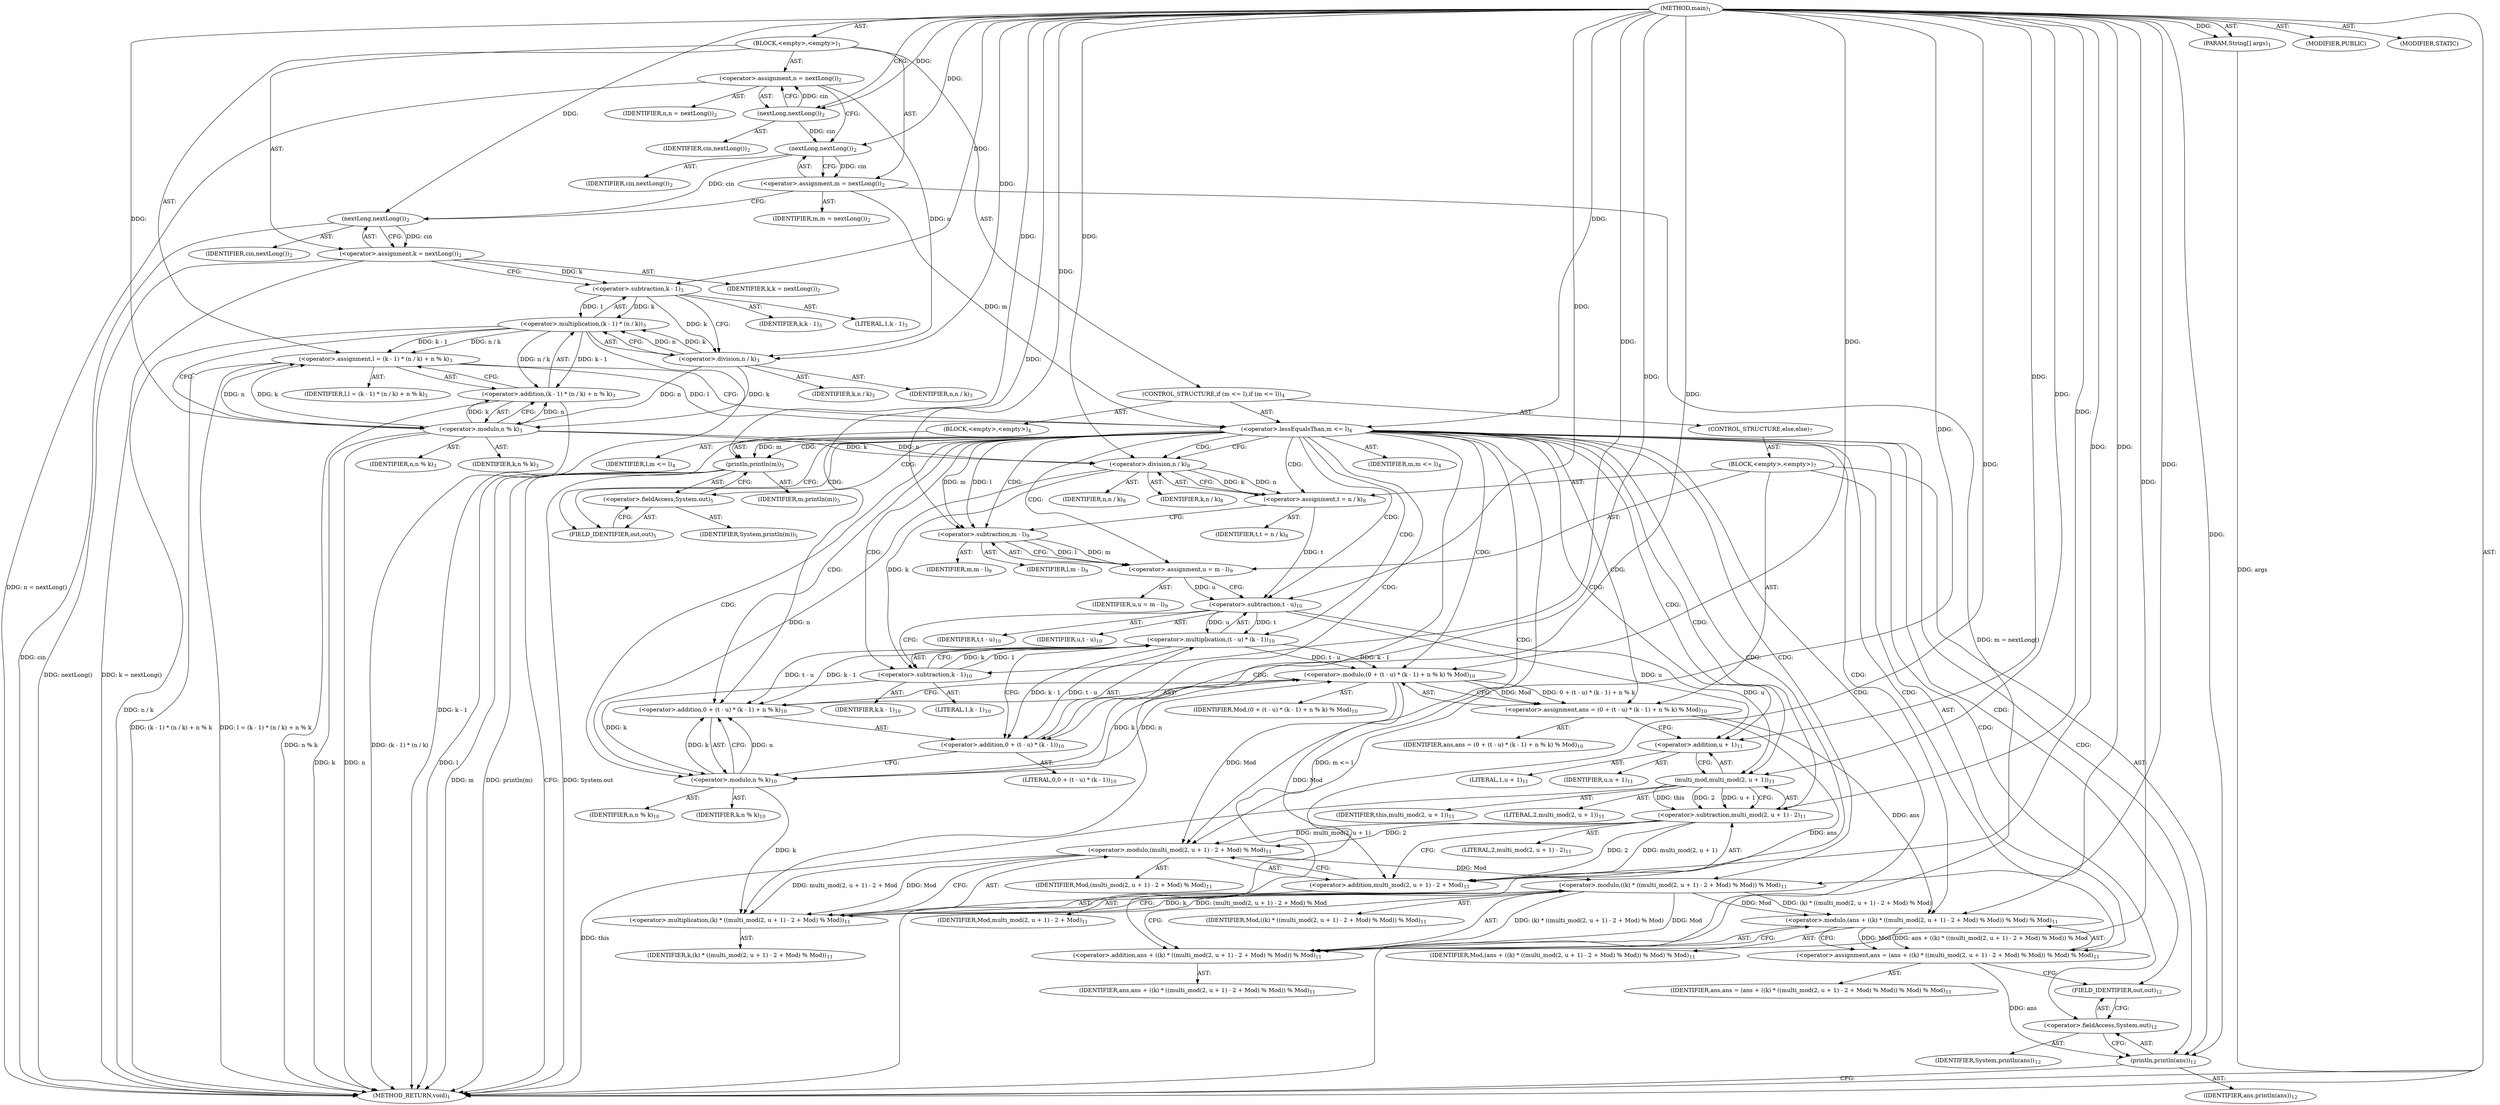 digraph "main" {  
"17" [label = <(METHOD,main)<SUB>1</SUB>> ]
"18" [label = <(PARAM,String[] args)<SUB>1</SUB>> ]
"19" [label = <(BLOCK,&lt;empty&gt;,&lt;empty&gt;)<SUB>1</SUB>> ]
"20" [label = <(&lt;operator&gt;.assignment,n = nextLong())<SUB>2</SUB>> ]
"21" [label = <(IDENTIFIER,n,n = nextLong())<SUB>2</SUB>> ]
"22" [label = <(nextLong,nextLong())<SUB>2</SUB>> ]
"23" [label = <(IDENTIFIER,cin,nextLong())<SUB>2</SUB>> ]
"24" [label = <(&lt;operator&gt;.assignment,m = nextLong())<SUB>2</SUB>> ]
"25" [label = <(IDENTIFIER,m,m = nextLong())<SUB>2</SUB>> ]
"26" [label = <(nextLong,nextLong())<SUB>2</SUB>> ]
"27" [label = <(IDENTIFIER,cin,nextLong())<SUB>2</SUB>> ]
"28" [label = <(&lt;operator&gt;.assignment,k = nextLong())<SUB>2</SUB>> ]
"29" [label = <(IDENTIFIER,k,k = nextLong())<SUB>2</SUB>> ]
"30" [label = <(nextLong,nextLong())<SUB>2</SUB>> ]
"31" [label = <(IDENTIFIER,cin,nextLong())<SUB>2</SUB>> ]
"32" [label = <(&lt;operator&gt;.assignment,l = (k - 1) * (n / k) + n % k)<SUB>3</SUB>> ]
"33" [label = <(IDENTIFIER,l,l = (k - 1) * (n / k) + n % k)<SUB>3</SUB>> ]
"34" [label = <(&lt;operator&gt;.addition,(k - 1) * (n / k) + n % k)<SUB>3</SUB>> ]
"35" [label = <(&lt;operator&gt;.multiplication,(k - 1) * (n / k))<SUB>3</SUB>> ]
"36" [label = <(&lt;operator&gt;.subtraction,k - 1)<SUB>3</SUB>> ]
"37" [label = <(IDENTIFIER,k,k - 1)<SUB>3</SUB>> ]
"38" [label = <(LITERAL,1,k - 1)<SUB>3</SUB>> ]
"39" [label = <(&lt;operator&gt;.division,n / k)<SUB>3</SUB>> ]
"40" [label = <(IDENTIFIER,n,n / k)<SUB>3</SUB>> ]
"41" [label = <(IDENTIFIER,k,n / k)<SUB>3</SUB>> ]
"42" [label = <(&lt;operator&gt;.modulo,n % k)<SUB>3</SUB>> ]
"43" [label = <(IDENTIFIER,n,n % k)<SUB>3</SUB>> ]
"44" [label = <(IDENTIFIER,k,n % k)<SUB>3</SUB>> ]
"45" [label = <(CONTROL_STRUCTURE,if (m &lt;= l),if (m &lt;= l))<SUB>4</SUB>> ]
"46" [label = <(&lt;operator&gt;.lessEqualsThan,m &lt;= l)<SUB>4</SUB>> ]
"47" [label = <(IDENTIFIER,m,m &lt;= l)<SUB>4</SUB>> ]
"48" [label = <(IDENTIFIER,l,m &lt;= l)<SUB>4</SUB>> ]
"49" [label = <(BLOCK,&lt;empty&gt;,&lt;empty&gt;)<SUB>4</SUB>> ]
"50" [label = <(println,println(m))<SUB>5</SUB>> ]
"51" [label = <(&lt;operator&gt;.fieldAccess,System.out)<SUB>5</SUB>> ]
"52" [label = <(IDENTIFIER,System,println(m))<SUB>5</SUB>> ]
"53" [label = <(FIELD_IDENTIFIER,out,out)<SUB>5</SUB>> ]
"54" [label = <(IDENTIFIER,m,println(m))<SUB>5</SUB>> ]
"55" [label = <(CONTROL_STRUCTURE,else,else)<SUB>7</SUB>> ]
"56" [label = <(BLOCK,&lt;empty&gt;,&lt;empty&gt;)<SUB>7</SUB>> ]
"57" [label = <(&lt;operator&gt;.assignment,t = n / k)<SUB>8</SUB>> ]
"58" [label = <(IDENTIFIER,t,t = n / k)<SUB>8</SUB>> ]
"59" [label = <(&lt;operator&gt;.division,n / k)<SUB>8</SUB>> ]
"60" [label = <(IDENTIFIER,n,n / k)<SUB>8</SUB>> ]
"61" [label = <(IDENTIFIER,k,n / k)<SUB>8</SUB>> ]
"62" [label = <(&lt;operator&gt;.assignment,u = m - l)<SUB>9</SUB>> ]
"63" [label = <(IDENTIFIER,u,u = m - l)<SUB>9</SUB>> ]
"64" [label = <(&lt;operator&gt;.subtraction,m - l)<SUB>9</SUB>> ]
"65" [label = <(IDENTIFIER,m,m - l)<SUB>9</SUB>> ]
"66" [label = <(IDENTIFIER,l,m - l)<SUB>9</SUB>> ]
"67" [label = <(&lt;operator&gt;.assignment,ans = (0 + (t - u) * (k - 1) + n % k) % Mod)<SUB>10</SUB>> ]
"68" [label = <(IDENTIFIER,ans,ans = (0 + (t - u) * (k - 1) + n % k) % Mod)<SUB>10</SUB>> ]
"69" [label = <(&lt;operator&gt;.modulo,(0 + (t - u) * (k - 1) + n % k) % Mod)<SUB>10</SUB>> ]
"70" [label = <(&lt;operator&gt;.addition,0 + (t - u) * (k - 1) + n % k)<SUB>10</SUB>> ]
"71" [label = <(&lt;operator&gt;.addition,0 + (t - u) * (k - 1))<SUB>10</SUB>> ]
"72" [label = <(LITERAL,0,0 + (t - u) * (k - 1))<SUB>10</SUB>> ]
"73" [label = <(&lt;operator&gt;.multiplication,(t - u) * (k - 1))<SUB>10</SUB>> ]
"74" [label = <(&lt;operator&gt;.subtraction,t - u)<SUB>10</SUB>> ]
"75" [label = <(IDENTIFIER,t,t - u)<SUB>10</SUB>> ]
"76" [label = <(IDENTIFIER,u,t - u)<SUB>10</SUB>> ]
"77" [label = <(&lt;operator&gt;.subtraction,k - 1)<SUB>10</SUB>> ]
"78" [label = <(IDENTIFIER,k,k - 1)<SUB>10</SUB>> ]
"79" [label = <(LITERAL,1,k - 1)<SUB>10</SUB>> ]
"80" [label = <(&lt;operator&gt;.modulo,n % k)<SUB>10</SUB>> ]
"81" [label = <(IDENTIFIER,n,n % k)<SUB>10</SUB>> ]
"82" [label = <(IDENTIFIER,k,n % k)<SUB>10</SUB>> ]
"83" [label = <(IDENTIFIER,Mod,(0 + (t - u) * (k - 1) + n % k) % Mod)<SUB>10</SUB>> ]
"84" [label = <(&lt;operator&gt;.assignment,ans = (ans + ((k) * ((multi_mod(2, u + 1) - 2 + Mod) % Mod)) % Mod) % Mod)<SUB>11</SUB>> ]
"85" [label = <(IDENTIFIER,ans,ans = (ans + ((k) * ((multi_mod(2, u + 1) - 2 + Mod) % Mod)) % Mod) % Mod)<SUB>11</SUB>> ]
"86" [label = <(&lt;operator&gt;.modulo,(ans + ((k) * ((multi_mod(2, u + 1) - 2 + Mod) % Mod)) % Mod) % Mod)<SUB>11</SUB>> ]
"87" [label = <(&lt;operator&gt;.addition,ans + ((k) * ((multi_mod(2, u + 1) - 2 + Mod) % Mod)) % Mod)<SUB>11</SUB>> ]
"88" [label = <(IDENTIFIER,ans,ans + ((k) * ((multi_mod(2, u + 1) - 2 + Mod) % Mod)) % Mod)<SUB>11</SUB>> ]
"89" [label = <(&lt;operator&gt;.modulo,((k) * ((multi_mod(2, u + 1) - 2 + Mod) % Mod)) % Mod)<SUB>11</SUB>> ]
"90" [label = <(&lt;operator&gt;.multiplication,(k) * ((multi_mod(2, u + 1) - 2 + Mod) % Mod))<SUB>11</SUB>> ]
"91" [label = <(IDENTIFIER,k,(k) * ((multi_mod(2, u + 1) - 2 + Mod) % Mod))<SUB>11</SUB>> ]
"92" [label = <(&lt;operator&gt;.modulo,(multi_mod(2, u + 1) - 2 + Mod) % Mod)<SUB>11</SUB>> ]
"93" [label = <(&lt;operator&gt;.addition,multi_mod(2, u + 1) - 2 + Mod)<SUB>11</SUB>> ]
"94" [label = <(&lt;operator&gt;.subtraction,multi_mod(2, u + 1) - 2)<SUB>11</SUB>> ]
"95" [label = <(multi_mod,multi_mod(2, u + 1))<SUB>11</SUB>> ]
"96" [label = <(IDENTIFIER,this,multi_mod(2, u + 1))<SUB>11</SUB>> ]
"97" [label = <(LITERAL,2,multi_mod(2, u + 1))<SUB>11</SUB>> ]
"98" [label = <(&lt;operator&gt;.addition,u + 1)<SUB>11</SUB>> ]
"99" [label = <(IDENTIFIER,u,u + 1)<SUB>11</SUB>> ]
"100" [label = <(LITERAL,1,u + 1)<SUB>11</SUB>> ]
"101" [label = <(LITERAL,2,multi_mod(2, u + 1) - 2)<SUB>11</SUB>> ]
"102" [label = <(IDENTIFIER,Mod,multi_mod(2, u + 1) - 2 + Mod)<SUB>11</SUB>> ]
"103" [label = <(IDENTIFIER,Mod,(multi_mod(2, u + 1) - 2 + Mod) % Mod)<SUB>11</SUB>> ]
"104" [label = <(IDENTIFIER,Mod,((k) * ((multi_mod(2, u + 1) - 2 + Mod) % Mod)) % Mod)<SUB>11</SUB>> ]
"105" [label = <(IDENTIFIER,Mod,(ans + ((k) * ((multi_mod(2, u + 1) - 2 + Mod) % Mod)) % Mod) % Mod)<SUB>11</SUB>> ]
"106" [label = <(println,println(ans))<SUB>12</SUB>> ]
"107" [label = <(&lt;operator&gt;.fieldAccess,System.out)<SUB>12</SUB>> ]
"108" [label = <(IDENTIFIER,System,println(ans))<SUB>12</SUB>> ]
"109" [label = <(FIELD_IDENTIFIER,out,out)<SUB>12</SUB>> ]
"110" [label = <(IDENTIFIER,ans,println(ans))<SUB>12</SUB>> ]
"111" [label = <(MODIFIER,PUBLIC)> ]
"112" [label = <(MODIFIER,STATIC)> ]
"113" [label = <(METHOD_RETURN,void)<SUB>1</SUB>> ]
  "17" -> "18"  [ label = "AST: "] 
  "17" -> "19"  [ label = "AST: "] 
  "17" -> "111"  [ label = "AST: "] 
  "17" -> "112"  [ label = "AST: "] 
  "17" -> "113"  [ label = "AST: "] 
  "19" -> "20"  [ label = "AST: "] 
  "19" -> "24"  [ label = "AST: "] 
  "19" -> "28"  [ label = "AST: "] 
  "19" -> "32"  [ label = "AST: "] 
  "19" -> "45"  [ label = "AST: "] 
  "20" -> "21"  [ label = "AST: "] 
  "20" -> "22"  [ label = "AST: "] 
  "22" -> "23"  [ label = "AST: "] 
  "24" -> "25"  [ label = "AST: "] 
  "24" -> "26"  [ label = "AST: "] 
  "26" -> "27"  [ label = "AST: "] 
  "28" -> "29"  [ label = "AST: "] 
  "28" -> "30"  [ label = "AST: "] 
  "30" -> "31"  [ label = "AST: "] 
  "32" -> "33"  [ label = "AST: "] 
  "32" -> "34"  [ label = "AST: "] 
  "34" -> "35"  [ label = "AST: "] 
  "34" -> "42"  [ label = "AST: "] 
  "35" -> "36"  [ label = "AST: "] 
  "35" -> "39"  [ label = "AST: "] 
  "36" -> "37"  [ label = "AST: "] 
  "36" -> "38"  [ label = "AST: "] 
  "39" -> "40"  [ label = "AST: "] 
  "39" -> "41"  [ label = "AST: "] 
  "42" -> "43"  [ label = "AST: "] 
  "42" -> "44"  [ label = "AST: "] 
  "45" -> "46"  [ label = "AST: "] 
  "45" -> "49"  [ label = "AST: "] 
  "45" -> "55"  [ label = "AST: "] 
  "46" -> "47"  [ label = "AST: "] 
  "46" -> "48"  [ label = "AST: "] 
  "49" -> "50"  [ label = "AST: "] 
  "50" -> "51"  [ label = "AST: "] 
  "50" -> "54"  [ label = "AST: "] 
  "51" -> "52"  [ label = "AST: "] 
  "51" -> "53"  [ label = "AST: "] 
  "55" -> "56"  [ label = "AST: "] 
  "56" -> "57"  [ label = "AST: "] 
  "56" -> "62"  [ label = "AST: "] 
  "56" -> "67"  [ label = "AST: "] 
  "56" -> "84"  [ label = "AST: "] 
  "56" -> "106"  [ label = "AST: "] 
  "57" -> "58"  [ label = "AST: "] 
  "57" -> "59"  [ label = "AST: "] 
  "59" -> "60"  [ label = "AST: "] 
  "59" -> "61"  [ label = "AST: "] 
  "62" -> "63"  [ label = "AST: "] 
  "62" -> "64"  [ label = "AST: "] 
  "64" -> "65"  [ label = "AST: "] 
  "64" -> "66"  [ label = "AST: "] 
  "67" -> "68"  [ label = "AST: "] 
  "67" -> "69"  [ label = "AST: "] 
  "69" -> "70"  [ label = "AST: "] 
  "69" -> "83"  [ label = "AST: "] 
  "70" -> "71"  [ label = "AST: "] 
  "70" -> "80"  [ label = "AST: "] 
  "71" -> "72"  [ label = "AST: "] 
  "71" -> "73"  [ label = "AST: "] 
  "73" -> "74"  [ label = "AST: "] 
  "73" -> "77"  [ label = "AST: "] 
  "74" -> "75"  [ label = "AST: "] 
  "74" -> "76"  [ label = "AST: "] 
  "77" -> "78"  [ label = "AST: "] 
  "77" -> "79"  [ label = "AST: "] 
  "80" -> "81"  [ label = "AST: "] 
  "80" -> "82"  [ label = "AST: "] 
  "84" -> "85"  [ label = "AST: "] 
  "84" -> "86"  [ label = "AST: "] 
  "86" -> "87"  [ label = "AST: "] 
  "86" -> "105"  [ label = "AST: "] 
  "87" -> "88"  [ label = "AST: "] 
  "87" -> "89"  [ label = "AST: "] 
  "89" -> "90"  [ label = "AST: "] 
  "89" -> "104"  [ label = "AST: "] 
  "90" -> "91"  [ label = "AST: "] 
  "90" -> "92"  [ label = "AST: "] 
  "92" -> "93"  [ label = "AST: "] 
  "92" -> "103"  [ label = "AST: "] 
  "93" -> "94"  [ label = "AST: "] 
  "93" -> "102"  [ label = "AST: "] 
  "94" -> "95"  [ label = "AST: "] 
  "94" -> "101"  [ label = "AST: "] 
  "95" -> "96"  [ label = "AST: "] 
  "95" -> "97"  [ label = "AST: "] 
  "95" -> "98"  [ label = "AST: "] 
  "98" -> "99"  [ label = "AST: "] 
  "98" -> "100"  [ label = "AST: "] 
  "106" -> "107"  [ label = "AST: "] 
  "106" -> "110"  [ label = "AST: "] 
  "107" -> "108"  [ label = "AST: "] 
  "107" -> "109"  [ label = "AST: "] 
  "20" -> "26"  [ label = "CFG: "] 
  "24" -> "30"  [ label = "CFG: "] 
  "28" -> "36"  [ label = "CFG: "] 
  "32" -> "46"  [ label = "CFG: "] 
  "22" -> "20"  [ label = "CFG: "] 
  "26" -> "24"  [ label = "CFG: "] 
  "30" -> "28"  [ label = "CFG: "] 
  "34" -> "32"  [ label = "CFG: "] 
  "46" -> "53"  [ label = "CFG: "] 
  "46" -> "59"  [ label = "CFG: "] 
  "35" -> "42"  [ label = "CFG: "] 
  "42" -> "34"  [ label = "CFG: "] 
  "50" -> "113"  [ label = "CFG: "] 
  "36" -> "39"  [ label = "CFG: "] 
  "39" -> "35"  [ label = "CFG: "] 
  "51" -> "50"  [ label = "CFG: "] 
  "57" -> "64"  [ label = "CFG: "] 
  "62" -> "74"  [ label = "CFG: "] 
  "67" -> "98"  [ label = "CFG: "] 
  "84" -> "109"  [ label = "CFG: "] 
  "106" -> "113"  [ label = "CFG: "] 
  "53" -> "51"  [ label = "CFG: "] 
  "59" -> "57"  [ label = "CFG: "] 
  "64" -> "62"  [ label = "CFG: "] 
  "69" -> "67"  [ label = "CFG: "] 
  "86" -> "84"  [ label = "CFG: "] 
  "107" -> "106"  [ label = "CFG: "] 
  "70" -> "69"  [ label = "CFG: "] 
  "87" -> "86"  [ label = "CFG: "] 
  "109" -> "107"  [ label = "CFG: "] 
  "71" -> "80"  [ label = "CFG: "] 
  "80" -> "70"  [ label = "CFG: "] 
  "89" -> "87"  [ label = "CFG: "] 
  "73" -> "71"  [ label = "CFG: "] 
  "90" -> "89"  [ label = "CFG: "] 
  "74" -> "77"  [ label = "CFG: "] 
  "77" -> "73"  [ label = "CFG: "] 
  "92" -> "90"  [ label = "CFG: "] 
  "93" -> "92"  [ label = "CFG: "] 
  "94" -> "93"  [ label = "CFG: "] 
  "95" -> "94"  [ label = "CFG: "] 
  "98" -> "95"  [ label = "CFG: "] 
  "17" -> "22"  [ label = "CFG: "] 
  "18" -> "113"  [ label = "DDG: args"] 
  "20" -> "113"  [ label = "DDG: n = nextLong()"] 
  "24" -> "113"  [ label = "DDG: m = nextLong()"] 
  "30" -> "113"  [ label = "DDG: cin"] 
  "28" -> "113"  [ label = "DDG: nextLong()"] 
  "28" -> "113"  [ label = "DDG: k = nextLong()"] 
  "35" -> "113"  [ label = "DDG: k - 1"] 
  "35" -> "113"  [ label = "DDG: n / k"] 
  "34" -> "113"  [ label = "DDG: (k - 1) * (n / k)"] 
  "42" -> "113"  [ label = "DDG: n"] 
  "42" -> "113"  [ label = "DDG: k"] 
  "34" -> "113"  [ label = "DDG: n % k"] 
  "32" -> "113"  [ label = "DDG: (k - 1) * (n / k) + n % k"] 
  "32" -> "113"  [ label = "DDG: l = (k - 1) * (n / k) + n % k"] 
  "46" -> "113"  [ label = "DDG: l"] 
  "46" -> "113"  [ label = "DDG: m &lt;= l"] 
  "50" -> "113"  [ label = "DDG: System.out"] 
  "50" -> "113"  [ label = "DDG: m"] 
  "50" -> "113"  [ label = "DDG: println(m)"] 
  "95" -> "113"  [ label = "DDG: this"] 
  "17" -> "18"  [ label = "DDG: "] 
  "22" -> "20"  [ label = "DDG: cin"] 
  "26" -> "24"  [ label = "DDG: cin"] 
  "30" -> "28"  [ label = "DDG: cin"] 
  "35" -> "32"  [ label = "DDG: k - 1"] 
  "35" -> "32"  [ label = "DDG: n / k"] 
  "42" -> "32"  [ label = "DDG: n"] 
  "42" -> "32"  [ label = "DDG: k"] 
  "17" -> "22"  [ label = "DDG: "] 
  "22" -> "26"  [ label = "DDG: cin"] 
  "17" -> "26"  [ label = "DDG: "] 
  "26" -> "30"  [ label = "DDG: cin"] 
  "17" -> "30"  [ label = "DDG: "] 
  "35" -> "34"  [ label = "DDG: k - 1"] 
  "35" -> "34"  [ label = "DDG: n / k"] 
  "42" -> "34"  [ label = "DDG: n"] 
  "42" -> "34"  [ label = "DDG: k"] 
  "24" -> "46"  [ label = "DDG: m"] 
  "17" -> "46"  [ label = "DDG: "] 
  "32" -> "46"  [ label = "DDG: l"] 
  "36" -> "35"  [ label = "DDG: k"] 
  "36" -> "35"  [ label = "DDG: 1"] 
  "39" -> "35"  [ label = "DDG: n"] 
  "39" -> "35"  [ label = "DDG: k"] 
  "39" -> "42"  [ label = "DDG: n"] 
  "17" -> "42"  [ label = "DDG: "] 
  "39" -> "42"  [ label = "DDG: k"] 
  "46" -> "50"  [ label = "DDG: m"] 
  "17" -> "50"  [ label = "DDG: "] 
  "59" -> "57"  [ label = "DDG: n"] 
  "59" -> "57"  [ label = "DDG: k"] 
  "64" -> "62"  [ label = "DDG: m"] 
  "64" -> "62"  [ label = "DDG: l"] 
  "69" -> "67"  [ label = "DDG: 0 + (t - u) * (k - 1) + n % k"] 
  "69" -> "67"  [ label = "DDG: Mod"] 
  "86" -> "84"  [ label = "DDG: ans + ((k) * ((multi_mod(2, u + 1) - 2 + Mod) % Mod)) % Mod"] 
  "86" -> "84"  [ label = "DDG: Mod"] 
  "28" -> "36"  [ label = "DDG: k"] 
  "17" -> "36"  [ label = "DDG: "] 
  "20" -> "39"  [ label = "DDG: n"] 
  "17" -> "39"  [ label = "DDG: "] 
  "36" -> "39"  [ label = "DDG: k"] 
  "84" -> "106"  [ label = "DDG: ans"] 
  "17" -> "106"  [ label = "DDG: "] 
  "42" -> "59"  [ label = "DDG: n"] 
  "17" -> "59"  [ label = "DDG: "] 
  "42" -> "59"  [ label = "DDG: k"] 
  "46" -> "64"  [ label = "DDG: m"] 
  "17" -> "64"  [ label = "DDG: "] 
  "46" -> "64"  [ label = "DDG: l"] 
  "17" -> "69"  [ label = "DDG: "] 
  "73" -> "69"  [ label = "DDG: t - u"] 
  "73" -> "69"  [ label = "DDG: k - 1"] 
  "80" -> "69"  [ label = "DDG: n"] 
  "80" -> "69"  [ label = "DDG: k"] 
  "67" -> "86"  [ label = "DDG: ans"] 
  "17" -> "86"  [ label = "DDG: "] 
  "89" -> "86"  [ label = "DDG: (k) * ((multi_mod(2, u + 1) - 2 + Mod) % Mod)"] 
  "89" -> "86"  [ label = "DDG: Mod"] 
  "17" -> "70"  [ label = "DDG: "] 
  "73" -> "70"  [ label = "DDG: t - u"] 
  "73" -> "70"  [ label = "DDG: k - 1"] 
  "80" -> "70"  [ label = "DDG: n"] 
  "80" -> "70"  [ label = "DDG: k"] 
  "67" -> "87"  [ label = "DDG: ans"] 
  "17" -> "87"  [ label = "DDG: "] 
  "89" -> "87"  [ label = "DDG: (k) * ((multi_mod(2, u + 1) - 2 + Mod) % Mod)"] 
  "89" -> "87"  [ label = "DDG: Mod"] 
  "17" -> "71"  [ label = "DDG: "] 
  "73" -> "71"  [ label = "DDG: t - u"] 
  "73" -> "71"  [ label = "DDG: k - 1"] 
  "59" -> "80"  [ label = "DDG: n"] 
  "17" -> "80"  [ label = "DDG: "] 
  "77" -> "80"  [ label = "DDG: k"] 
  "90" -> "89"  [ label = "DDG: k"] 
  "90" -> "89"  [ label = "DDG: (multi_mod(2, u + 1) - 2 + Mod) % Mod"] 
  "92" -> "89"  [ label = "DDG: Mod"] 
  "17" -> "89"  [ label = "DDG: "] 
  "74" -> "73"  [ label = "DDG: t"] 
  "74" -> "73"  [ label = "DDG: u"] 
  "77" -> "73"  [ label = "DDG: k"] 
  "77" -> "73"  [ label = "DDG: 1"] 
  "80" -> "90"  [ label = "DDG: k"] 
  "17" -> "90"  [ label = "DDG: "] 
  "92" -> "90"  [ label = "DDG: multi_mod(2, u + 1) - 2 + Mod"] 
  "92" -> "90"  [ label = "DDG: Mod"] 
  "57" -> "74"  [ label = "DDG: t"] 
  "17" -> "74"  [ label = "DDG: "] 
  "62" -> "74"  [ label = "DDG: u"] 
  "59" -> "77"  [ label = "DDG: k"] 
  "17" -> "77"  [ label = "DDG: "] 
  "94" -> "92"  [ label = "DDG: multi_mod(2, u + 1)"] 
  "94" -> "92"  [ label = "DDG: 2"] 
  "69" -> "92"  [ label = "DDG: Mod"] 
  "17" -> "92"  [ label = "DDG: "] 
  "94" -> "93"  [ label = "DDG: multi_mod(2, u + 1)"] 
  "94" -> "93"  [ label = "DDG: 2"] 
  "69" -> "93"  [ label = "DDG: Mod"] 
  "17" -> "93"  [ label = "DDG: "] 
  "95" -> "94"  [ label = "DDG: this"] 
  "95" -> "94"  [ label = "DDG: 2"] 
  "95" -> "94"  [ label = "DDG: u + 1"] 
  "17" -> "94"  [ label = "DDG: "] 
  "17" -> "95"  [ label = "DDG: "] 
  "74" -> "95"  [ label = "DDG: u"] 
  "74" -> "98"  [ label = "DDG: u"] 
  "17" -> "98"  [ label = "DDG: "] 
  "46" -> "107"  [ label = "CDG: "] 
  "46" -> "94"  [ label = "CDG: "] 
  "46" -> "73"  [ label = "CDG: "] 
  "46" -> "77"  [ label = "CDG: "] 
  "46" -> "64"  [ label = "CDG: "] 
  "46" -> "51"  [ label = "CDG: "] 
  "46" -> "57"  [ label = "CDG: "] 
  "46" -> "89"  [ label = "CDG: "] 
  "46" -> "98"  [ label = "CDG: "] 
  "46" -> "84"  [ label = "CDG: "] 
  "46" -> "69"  [ label = "CDG: "] 
  "46" -> "67"  [ label = "CDG: "] 
  "46" -> "74"  [ label = "CDG: "] 
  "46" -> "95"  [ label = "CDG: "] 
  "46" -> "92"  [ label = "CDG: "] 
  "46" -> "106"  [ label = "CDG: "] 
  "46" -> "50"  [ label = "CDG: "] 
  "46" -> "59"  [ label = "CDG: "] 
  "46" -> "87"  [ label = "CDG: "] 
  "46" -> "93"  [ label = "CDG: "] 
  "46" -> "90"  [ label = "CDG: "] 
  "46" -> "80"  [ label = "CDG: "] 
  "46" -> "71"  [ label = "CDG: "] 
  "46" -> "53"  [ label = "CDG: "] 
  "46" -> "70"  [ label = "CDG: "] 
  "46" -> "109"  [ label = "CDG: "] 
  "46" -> "62"  [ label = "CDG: "] 
  "46" -> "86"  [ label = "CDG: "] 
}
